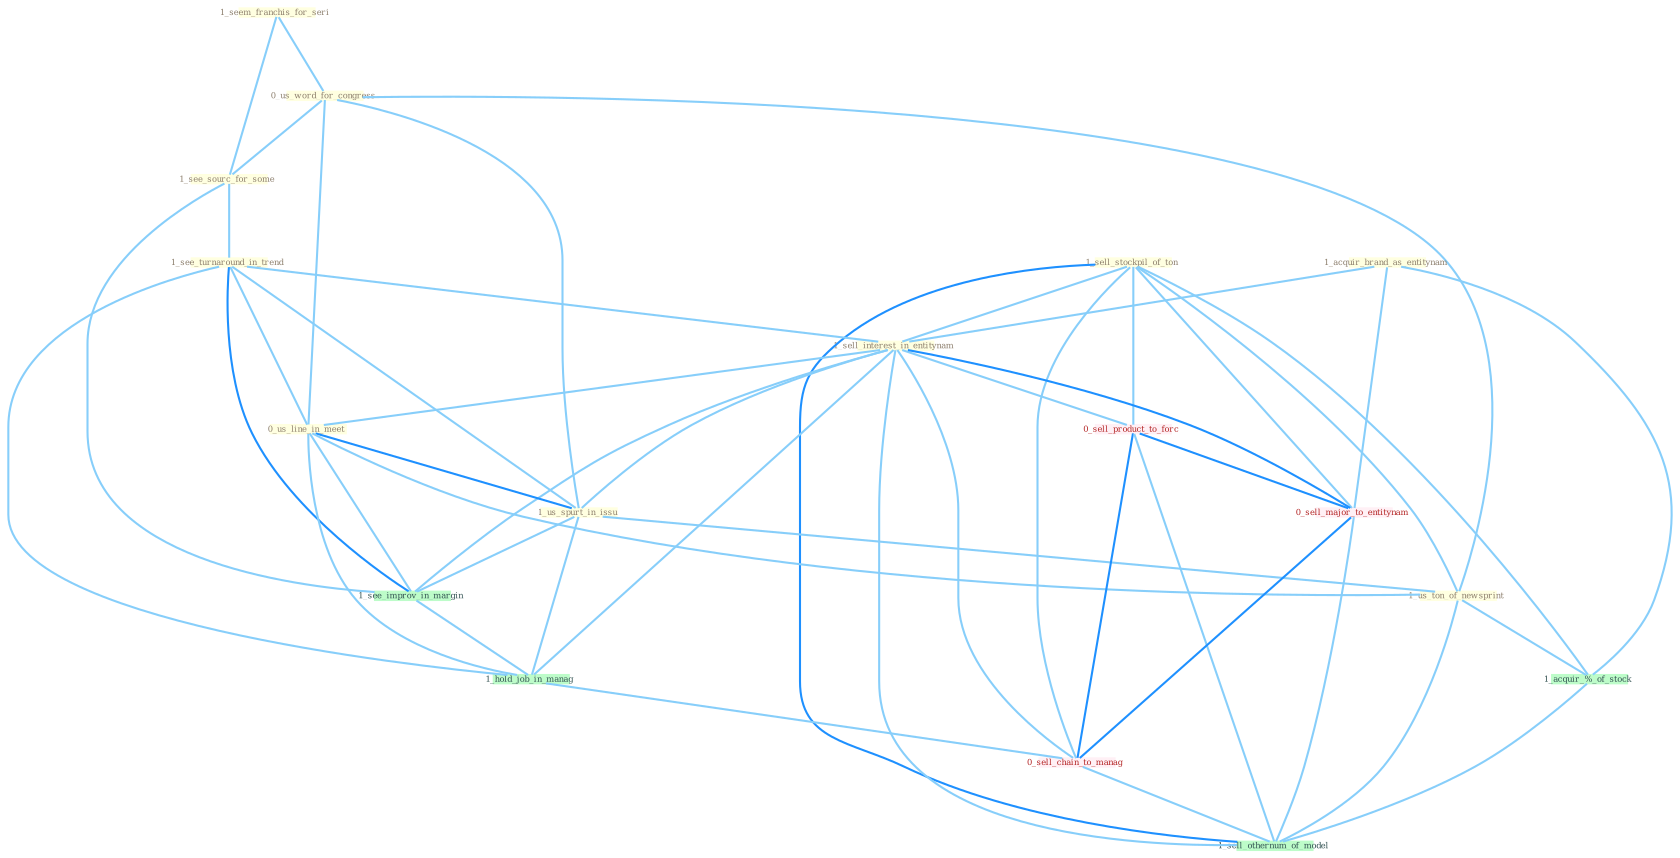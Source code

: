 Graph G{ 
    node
    [shape=polygon,style=filled,width=.5,height=.06,color="#BDFCC9",fixedsize=true,fontsize=4,
    fontcolor="#2f4f4f"];
    {node
    [color="#ffffe0", fontcolor="#8b7d6b"] "1_sell_stockpil_of_ton " "1_seem_franchis_for_seri " "0_us_word_for_congress " "1_see_sourc_for_some " "1_see_turnaround_in_trend " "1_acquir_brand_as_entitynam " "1_sell_interest_in_entitynam " "0_us_line_in_meet " "1_us_spurt_in_issu " "1_us_ton_of_newsprint "}
{node [color="#fff0f5", fontcolor="#b22222"] "0_sell_product_to_forc " "0_sell_major_to_entitynam " "0_sell_chain_to_manag "}
edge [color="#B0E2FF"];

	"1_sell_stockpil_of_ton " -- "1_sell_interest_in_entitynam " [w="1", color="#87cefa" ];
	"1_sell_stockpil_of_ton " -- "1_us_ton_of_newsprint " [w="1", color="#87cefa" ];
	"1_sell_stockpil_of_ton " -- "1_acquir_%_of_stock " [w="1", color="#87cefa" ];
	"1_sell_stockpil_of_ton " -- "0_sell_product_to_forc " [w="1", color="#87cefa" ];
	"1_sell_stockpil_of_ton " -- "0_sell_major_to_entitynam " [w="1", color="#87cefa" ];
	"1_sell_stockpil_of_ton " -- "0_sell_chain_to_manag " [w="1", color="#87cefa" ];
	"1_sell_stockpil_of_ton " -- "1_sell_othernum_of_model " [w="2", color="#1e90ff" , len=0.8];
	"1_seem_franchis_for_seri " -- "0_us_word_for_congress " [w="1", color="#87cefa" ];
	"1_seem_franchis_for_seri " -- "1_see_sourc_for_some " [w="1", color="#87cefa" ];
	"0_us_word_for_congress " -- "1_see_sourc_for_some " [w="1", color="#87cefa" ];
	"0_us_word_for_congress " -- "0_us_line_in_meet " [w="1", color="#87cefa" ];
	"0_us_word_for_congress " -- "1_us_spurt_in_issu " [w="1", color="#87cefa" ];
	"0_us_word_for_congress " -- "1_us_ton_of_newsprint " [w="1", color="#87cefa" ];
	"1_see_sourc_for_some " -- "1_see_turnaround_in_trend " [w="1", color="#87cefa" ];
	"1_see_sourc_for_some " -- "1_see_improv_in_margin " [w="1", color="#87cefa" ];
	"1_see_turnaround_in_trend " -- "1_sell_interest_in_entitynam " [w="1", color="#87cefa" ];
	"1_see_turnaround_in_trend " -- "0_us_line_in_meet " [w="1", color="#87cefa" ];
	"1_see_turnaround_in_trend " -- "1_us_spurt_in_issu " [w="1", color="#87cefa" ];
	"1_see_turnaround_in_trend " -- "1_see_improv_in_margin " [w="2", color="#1e90ff" , len=0.8];
	"1_see_turnaround_in_trend " -- "1_hold_job_in_manag " [w="1", color="#87cefa" ];
	"1_acquir_brand_as_entitynam " -- "1_sell_interest_in_entitynam " [w="1", color="#87cefa" ];
	"1_acquir_brand_as_entitynam " -- "1_acquir_%_of_stock " [w="1", color="#87cefa" ];
	"1_acquir_brand_as_entitynam " -- "0_sell_major_to_entitynam " [w="1", color="#87cefa" ];
	"1_sell_interest_in_entitynam " -- "0_us_line_in_meet " [w="1", color="#87cefa" ];
	"1_sell_interest_in_entitynam " -- "1_us_spurt_in_issu " [w="1", color="#87cefa" ];
	"1_sell_interest_in_entitynam " -- "1_see_improv_in_margin " [w="1", color="#87cefa" ];
	"1_sell_interest_in_entitynam " -- "1_hold_job_in_manag " [w="1", color="#87cefa" ];
	"1_sell_interest_in_entitynam " -- "0_sell_product_to_forc " [w="1", color="#87cefa" ];
	"1_sell_interest_in_entitynam " -- "0_sell_major_to_entitynam " [w="2", color="#1e90ff" , len=0.8];
	"1_sell_interest_in_entitynam " -- "0_sell_chain_to_manag " [w="1", color="#87cefa" ];
	"1_sell_interest_in_entitynam " -- "1_sell_othernum_of_model " [w="1", color="#87cefa" ];
	"0_us_line_in_meet " -- "1_us_spurt_in_issu " [w="2", color="#1e90ff" , len=0.8];
	"0_us_line_in_meet " -- "1_us_ton_of_newsprint " [w="1", color="#87cefa" ];
	"0_us_line_in_meet " -- "1_see_improv_in_margin " [w="1", color="#87cefa" ];
	"0_us_line_in_meet " -- "1_hold_job_in_manag " [w="1", color="#87cefa" ];
	"1_us_spurt_in_issu " -- "1_us_ton_of_newsprint " [w="1", color="#87cefa" ];
	"1_us_spurt_in_issu " -- "1_see_improv_in_margin " [w="1", color="#87cefa" ];
	"1_us_spurt_in_issu " -- "1_hold_job_in_manag " [w="1", color="#87cefa" ];
	"1_us_ton_of_newsprint " -- "1_acquir_%_of_stock " [w="1", color="#87cefa" ];
	"1_us_ton_of_newsprint " -- "1_sell_othernum_of_model " [w="1", color="#87cefa" ];
	"1_see_improv_in_margin " -- "1_hold_job_in_manag " [w="1", color="#87cefa" ];
	"1_acquir_%_of_stock " -- "1_sell_othernum_of_model " [w="1", color="#87cefa" ];
	"1_hold_job_in_manag " -- "0_sell_chain_to_manag " [w="1", color="#87cefa" ];
	"0_sell_product_to_forc " -- "0_sell_major_to_entitynam " [w="2", color="#1e90ff" , len=0.8];
	"0_sell_product_to_forc " -- "0_sell_chain_to_manag " [w="2", color="#1e90ff" , len=0.8];
	"0_sell_product_to_forc " -- "1_sell_othernum_of_model " [w="1", color="#87cefa" ];
	"0_sell_major_to_entitynam " -- "0_sell_chain_to_manag " [w="2", color="#1e90ff" , len=0.8];
	"0_sell_major_to_entitynam " -- "1_sell_othernum_of_model " [w="1", color="#87cefa" ];
	"0_sell_chain_to_manag " -- "1_sell_othernum_of_model " [w="1", color="#87cefa" ];
}